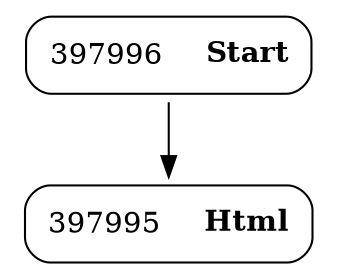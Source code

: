 digraph ast {
node [shape=none];
397996 [label=<<TABLE border='1' cellspacing='0' cellpadding='10' style='rounded' ><TR><TD border='0'>397996</TD><TD border='0'><B>Start</B></TD></TR></TABLE>>];
397996 -> 397995 [weight=2];
397995 [label=<<TABLE border='1' cellspacing='0' cellpadding='10' style='rounded' ><TR><TD border='0'>397995</TD><TD border='0'><B>Html</B></TD></TR></TABLE>>];
}
